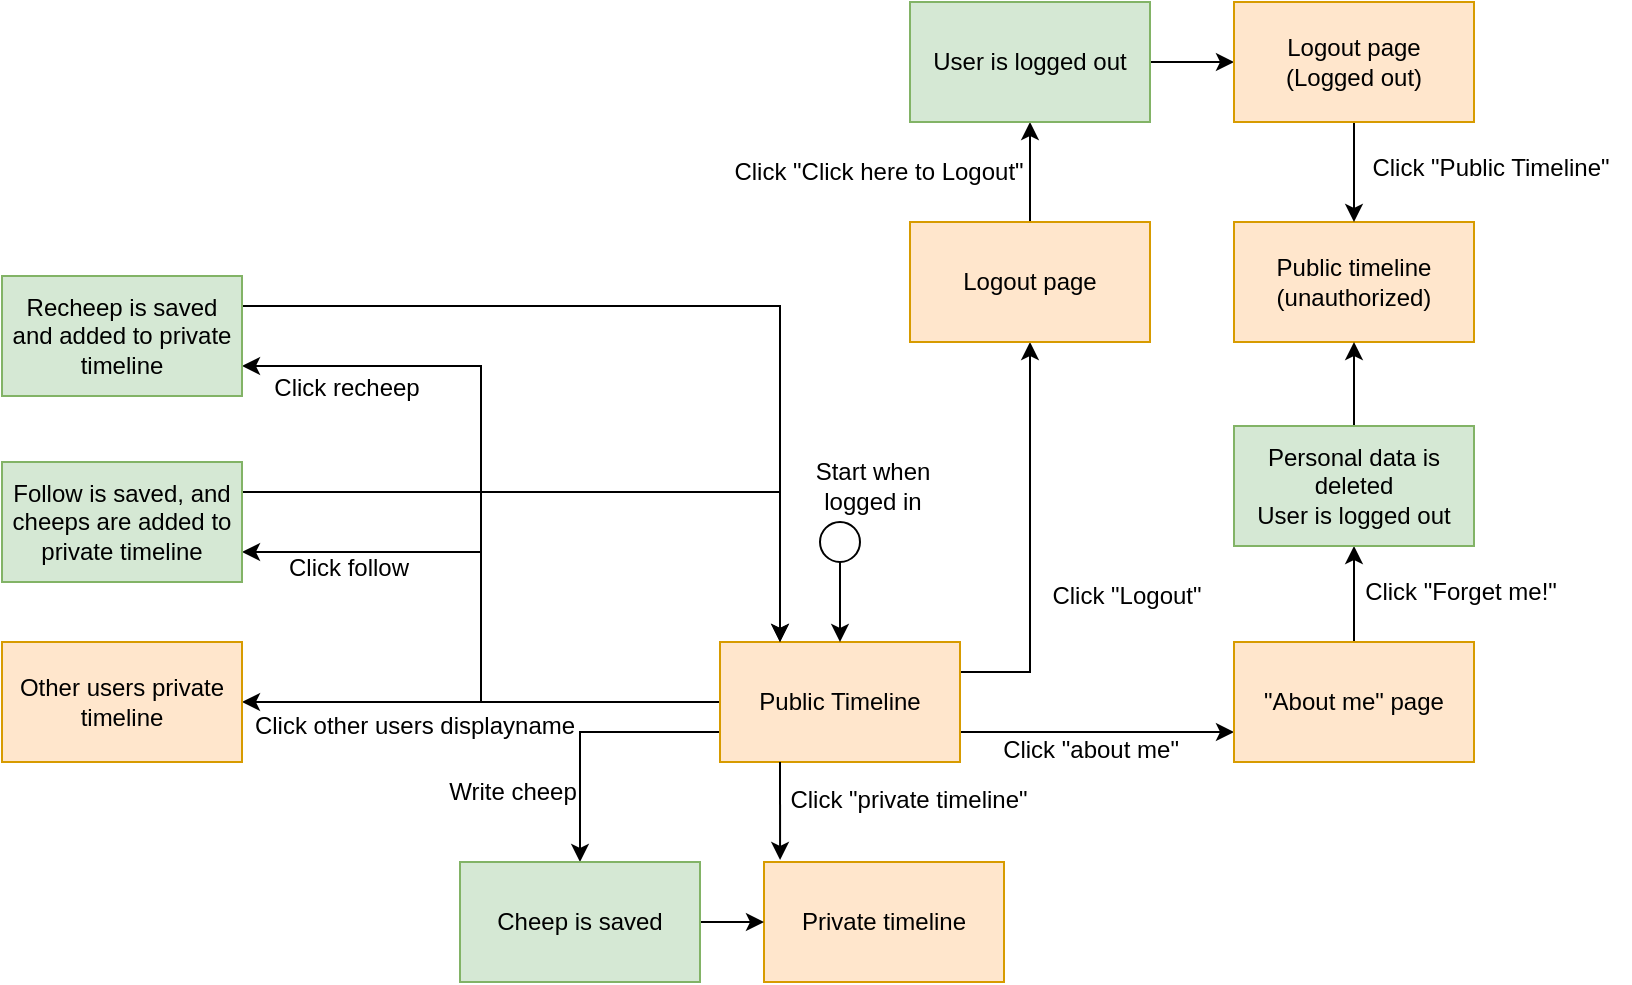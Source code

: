 <mxfile version="25.0.3">
  <diagram name="Page-1" id="y3hkHfAynZl3pnnkwFX1">
    <mxGraphModel dx="2284" dy="1849" grid="1" gridSize="10" guides="1" tooltips="1" connect="1" arrows="1" fold="1" page="1" pageScale="1" pageWidth="850" pageHeight="1100" math="0" shadow="0">
      <root>
        <mxCell id="0" />
        <mxCell id="1" parent="0" />
        <mxCell id="lbwXfGIo92KUNlPeVLxW-22" style="edgeStyle=orthogonalEdgeStyle;rounded=0;orthogonalLoop=1;jettySize=auto;html=1;exitX=0;exitY=0.5;exitDx=0;exitDy=0;entryX=1;entryY=0.5;entryDx=0;entryDy=0;" parent="1" source="lbwXfGIo92KUNlPeVLxW-1" target="lbwXfGIo92KUNlPeVLxW-21" edge="1">
          <mxGeometry relative="1" as="geometry" />
        </mxCell>
        <mxCell id="lbwXfGIo92KUNlPeVLxW-31" style="edgeStyle=orthogonalEdgeStyle;rounded=0;orthogonalLoop=1;jettySize=auto;html=1;exitX=0;exitY=0.75;exitDx=0;exitDy=0;entryX=0.5;entryY=0;entryDx=0;entryDy=0;" parent="1" source="lbwXfGIo92KUNlPeVLxW-1" target="lbwXfGIo92KUNlPeVLxW-29" edge="1">
          <mxGeometry relative="1" as="geometry" />
        </mxCell>
        <mxCell id="lbwXfGIo92KUNlPeVLxW-35" style="edgeStyle=orthogonalEdgeStyle;rounded=0;orthogonalLoop=1;jettySize=auto;html=1;exitX=0;exitY=0.5;exitDx=0;exitDy=0;entryX=1;entryY=0.75;entryDx=0;entryDy=0;" parent="1" source="lbwXfGIo92KUNlPeVLxW-1" target="lbwXfGIo92KUNlPeVLxW-34" edge="1">
          <mxGeometry relative="1" as="geometry" />
        </mxCell>
        <mxCell id="9OqFKfZ0Lvg_216pfF7S-1" style="edgeStyle=orthogonalEdgeStyle;rounded=0;orthogonalLoop=1;jettySize=auto;html=1;exitX=0;exitY=0.5;exitDx=0;exitDy=0;entryX=1;entryY=0.75;entryDx=0;entryDy=0;" parent="1" source="lbwXfGIo92KUNlPeVLxW-1" target="lbwXfGIo92KUNlPeVLxW-40" edge="1">
          <mxGeometry relative="1" as="geometry" />
        </mxCell>
        <mxCell id="9OqFKfZ0Lvg_216pfF7S-16" style="edgeStyle=orthogonalEdgeStyle;rounded=0;orthogonalLoop=1;jettySize=auto;html=1;exitX=1;exitY=0.75;exitDx=0;exitDy=0;entryX=0;entryY=0.75;entryDx=0;entryDy=0;" parent="1" source="lbwXfGIo92KUNlPeVLxW-1" target="lbwXfGIo92KUNlPeVLxW-6" edge="1">
          <mxGeometry relative="1" as="geometry" />
        </mxCell>
        <mxCell id="9OqFKfZ0Lvg_216pfF7S-17" style="edgeStyle=orthogonalEdgeStyle;rounded=0;orthogonalLoop=1;jettySize=auto;html=1;exitX=1;exitY=0.25;exitDx=0;exitDy=0;entryX=0.5;entryY=1;entryDx=0;entryDy=0;" parent="1" source="lbwXfGIo92KUNlPeVLxW-1" target="9OqFKfZ0Lvg_216pfF7S-14" edge="1">
          <mxGeometry relative="1" as="geometry" />
        </mxCell>
        <mxCell id="lbwXfGIo92KUNlPeVLxW-1" value="Public Timeline" style="rounded=0;whiteSpace=wrap;html=1;fillColor=#ffe6cc;strokeColor=#d79b00;" parent="1" vertex="1">
          <mxGeometry x="320" y="80" width="120" height="60" as="geometry" />
        </mxCell>
        <mxCell id="lbwXfGIo92KUNlPeVLxW-5" style="edgeStyle=orthogonalEdgeStyle;rounded=0;orthogonalLoop=1;jettySize=auto;html=1;exitX=0.5;exitY=1;exitDx=0;exitDy=0;entryX=0.5;entryY=0;entryDx=0;entryDy=0;" parent="1" source="lbwXfGIo92KUNlPeVLxW-4" target="lbwXfGIo92KUNlPeVLxW-1" edge="1">
          <mxGeometry relative="1" as="geometry" />
        </mxCell>
        <mxCell id="lbwXfGIo92KUNlPeVLxW-4" value="" style="ellipse;whiteSpace=wrap;html=1;aspect=fixed;" parent="1" vertex="1">
          <mxGeometry x="370" y="20" width="20" height="20" as="geometry" />
        </mxCell>
        <mxCell id="9OqFKfZ0Lvg_216pfF7S-11" style="edgeStyle=orthogonalEdgeStyle;rounded=0;orthogonalLoop=1;jettySize=auto;html=1;exitX=0.5;exitY=0;exitDx=0;exitDy=0;entryX=0.5;entryY=1;entryDx=0;entryDy=0;" parent="1" source="lbwXfGIo92KUNlPeVLxW-6" target="lbwXfGIo92KUNlPeVLxW-37" edge="1">
          <mxGeometry relative="1" as="geometry" />
        </mxCell>
        <mxCell id="lbwXfGIo92KUNlPeVLxW-6" value="&quot;About me&quot; page" style="rounded=0;whiteSpace=wrap;html=1;fillColor=#ffe6cc;strokeColor=#d79b00;" parent="1" vertex="1">
          <mxGeometry x="577" y="80" width="120" height="60" as="geometry" />
        </mxCell>
        <mxCell id="lbwXfGIo92KUNlPeVLxW-9" value="Click &quot;about me&quot;" style="text;html=1;align=center;verticalAlign=middle;resizable=0;points=[];autosize=1;strokeColor=none;fillColor=none;" parent="1" vertex="1">
          <mxGeometry x="450" y="119" width="110" height="30" as="geometry" />
        </mxCell>
        <mxCell id="lbwXfGIo92KUNlPeVLxW-11" value="&lt;div&gt;Public timeline&lt;/div&gt;&lt;div&gt;(unauthorized)&lt;br&gt;&lt;/div&gt;" style="rounded=0;whiteSpace=wrap;html=1;fillColor=#ffe6cc;strokeColor=#d79b00;" parent="1" vertex="1">
          <mxGeometry x="577" y="-130" width="120" height="60" as="geometry" />
        </mxCell>
        <mxCell id="lbwXfGIo92KUNlPeVLxW-13" value="&lt;div&gt;Click &quot;Forget me!&quot;&lt;/div&gt;" style="text;html=1;align=center;verticalAlign=middle;resizable=0;points=[];autosize=1;strokeColor=none;fillColor=none;" parent="1" vertex="1">
          <mxGeometry x="630" y="40" width="120" height="30" as="geometry" />
        </mxCell>
        <mxCell id="lbwXfGIo92KUNlPeVLxW-14" value="&lt;div&gt;Start when&lt;br&gt;&lt;/div&gt;&lt;div&gt;logged in&lt;/div&gt;" style="text;html=1;align=center;verticalAlign=middle;resizable=0;points=[];autosize=1;strokeColor=none;fillColor=none;" parent="1" vertex="1">
          <mxGeometry x="356" y="-18" width="80" height="40" as="geometry" />
        </mxCell>
        <mxCell id="lbwXfGIo92KUNlPeVLxW-18" value="Private timeline" style="rounded=0;whiteSpace=wrap;html=1;fillColor=#ffe6cc;strokeColor=#d79b00;" parent="1" vertex="1">
          <mxGeometry x="342" y="190" width="120" height="60" as="geometry" />
        </mxCell>
        <mxCell id="lbwXfGIo92KUNlPeVLxW-20" value="Click &quot;private timeline&quot;" style="text;html=1;align=center;verticalAlign=middle;resizable=0;points=[];autosize=1;strokeColor=none;fillColor=none;" parent="1" vertex="1">
          <mxGeometry x="344" y="144" width="140" height="30" as="geometry" />
        </mxCell>
        <mxCell id="lbwXfGIo92KUNlPeVLxW-21" value="Other users private timeline" style="rounded=0;whiteSpace=wrap;html=1;fillColor=#ffe6cc;strokeColor=#d79b00;" parent="1" vertex="1">
          <mxGeometry x="-39" y="80" width="120" height="60" as="geometry" />
        </mxCell>
        <mxCell id="lbwXfGIo92KUNlPeVLxW-23" value="Click other users displayname" style="text;html=1;align=center;verticalAlign=middle;resizable=0;points=[];autosize=1;strokeColor=none;fillColor=none;" parent="1" vertex="1">
          <mxGeometry x="77" y="107" width="180" height="30" as="geometry" />
        </mxCell>
        <mxCell id="lbwXfGIo92KUNlPeVLxW-30" style="edgeStyle=orthogonalEdgeStyle;rounded=0;orthogonalLoop=1;jettySize=auto;html=1;exitX=1;exitY=0.5;exitDx=0;exitDy=0;entryX=0;entryY=0.5;entryDx=0;entryDy=0;" parent="1" source="lbwXfGIo92KUNlPeVLxW-29" target="lbwXfGIo92KUNlPeVLxW-18" edge="1">
          <mxGeometry relative="1" as="geometry" />
        </mxCell>
        <mxCell id="lbwXfGIo92KUNlPeVLxW-29" value="Cheep is saved" style="rounded=0;whiteSpace=wrap;html=1;fillColor=#d5e8d4;strokeColor=#82b366;" parent="1" vertex="1">
          <mxGeometry x="190" y="190" width="120" height="60" as="geometry" />
        </mxCell>
        <mxCell id="lbwXfGIo92KUNlPeVLxW-32" value="Write cheep" style="text;html=1;align=center;verticalAlign=middle;resizable=0;points=[];autosize=1;strokeColor=none;fillColor=none;" parent="1" vertex="1">
          <mxGeometry x="171" y="140" width="90" height="30" as="geometry" />
        </mxCell>
        <mxCell id="9OqFKfZ0Lvg_216pfF7S-7" style="edgeStyle=orthogonalEdgeStyle;rounded=0;orthogonalLoop=1;jettySize=auto;html=1;exitX=1;exitY=0.25;exitDx=0;exitDy=0;entryX=0.25;entryY=0;entryDx=0;entryDy=0;" parent="1" source="lbwXfGIo92KUNlPeVLxW-34" target="lbwXfGIo92KUNlPeVLxW-1" edge="1">
          <mxGeometry relative="1" as="geometry" />
        </mxCell>
        <mxCell id="lbwXfGIo92KUNlPeVLxW-34" value="Follow is saved, and cheeps are added to private timeline" style="rounded=0;whiteSpace=wrap;html=1;fillColor=#d5e8d4;strokeColor=#82b366;" parent="1" vertex="1">
          <mxGeometry x="-39" y="-10" width="120" height="60" as="geometry" />
        </mxCell>
        <mxCell id="9OqFKfZ0Lvg_216pfF7S-12" style="edgeStyle=orthogonalEdgeStyle;rounded=0;orthogonalLoop=1;jettySize=auto;html=1;exitX=0.5;exitY=0;exitDx=0;exitDy=0;entryX=0.5;entryY=1;entryDx=0;entryDy=0;" parent="1" source="lbwXfGIo92KUNlPeVLxW-37" target="lbwXfGIo92KUNlPeVLxW-11" edge="1">
          <mxGeometry relative="1" as="geometry" />
        </mxCell>
        <mxCell id="lbwXfGIo92KUNlPeVLxW-37" value="&lt;div&gt;Personal data is deleted&lt;/div&gt;&lt;div&gt;User is logged out&lt;br&gt;&lt;/div&gt;" style="rounded=0;whiteSpace=wrap;html=1;fillColor=#d5e8d4;strokeColor=#82b366;" parent="1" vertex="1">
          <mxGeometry x="577" y="-28" width="120" height="60" as="geometry" />
        </mxCell>
        <mxCell id="9OqFKfZ0Lvg_216pfF7S-8" style="edgeStyle=orthogonalEdgeStyle;rounded=0;orthogonalLoop=1;jettySize=auto;html=1;exitX=1;exitY=0.25;exitDx=0;exitDy=0;entryX=0.25;entryY=0;entryDx=0;entryDy=0;" parent="1" source="lbwXfGIo92KUNlPeVLxW-40" target="lbwXfGIo92KUNlPeVLxW-1" edge="1">
          <mxGeometry relative="1" as="geometry" />
        </mxCell>
        <mxCell id="lbwXfGIo92KUNlPeVLxW-40" value="Recheep is saved and added to private timeline" style="rounded=0;whiteSpace=wrap;html=1;fillColor=#d5e8d4;strokeColor=#82b366;" parent="1" vertex="1">
          <mxGeometry x="-39" y="-103" width="120" height="60" as="geometry" />
        </mxCell>
        <mxCell id="9OqFKfZ0Lvg_216pfF7S-2" value="Click follow" style="text;html=1;align=center;verticalAlign=middle;resizable=0;points=[];autosize=1;strokeColor=none;fillColor=none;" parent="1" vertex="1">
          <mxGeometry x="94" y="28" width="80" height="30" as="geometry" />
        </mxCell>
        <mxCell id="9OqFKfZ0Lvg_216pfF7S-3" value="Click recheep" style="text;html=1;align=center;verticalAlign=middle;resizable=0;points=[];autosize=1;strokeColor=none;fillColor=none;" parent="1" vertex="1">
          <mxGeometry x="83" y="-62" width="100" height="30" as="geometry" />
        </mxCell>
        <mxCell id="9OqFKfZ0Lvg_216pfF7S-10" style="edgeStyle=orthogonalEdgeStyle;rounded=0;orthogonalLoop=1;jettySize=auto;html=1;exitX=0.25;exitY=1;exitDx=0;exitDy=0;entryX=0.067;entryY=-0.017;entryDx=0;entryDy=0;entryPerimeter=0;" parent="1" source="lbwXfGIo92KUNlPeVLxW-1" target="lbwXfGIo92KUNlPeVLxW-18" edge="1">
          <mxGeometry relative="1" as="geometry" />
        </mxCell>
        <mxCell id="EZaodzPdwQsRePZoDb14-2" style="edgeStyle=orthogonalEdgeStyle;rounded=0;orthogonalLoop=1;jettySize=auto;html=1;exitX=0.5;exitY=0;exitDx=0;exitDy=0;entryX=0.5;entryY=1;entryDx=0;entryDy=0;" parent="1" source="9OqFKfZ0Lvg_216pfF7S-14" target="9OqFKfZ0Lvg_216pfF7S-20" edge="1">
          <mxGeometry relative="1" as="geometry" />
        </mxCell>
        <mxCell id="9OqFKfZ0Lvg_216pfF7S-14" value="Logout page" style="rounded=0;whiteSpace=wrap;html=1;fillColor=#ffe6cc;strokeColor=#d79b00;" parent="1" vertex="1">
          <mxGeometry x="415" y="-130" width="120" height="60" as="geometry" />
        </mxCell>
        <mxCell id="9OqFKfZ0Lvg_216pfF7S-19" value="Click &quot;Logout&quot;" style="text;html=1;align=center;verticalAlign=middle;resizable=0;points=[];autosize=1;strokeColor=none;fillColor=none;" parent="1" vertex="1">
          <mxGeometry x="473" y="42" width="100" height="30" as="geometry" />
        </mxCell>
        <mxCell id="EZaodzPdwQsRePZoDb14-4" style="edgeStyle=orthogonalEdgeStyle;rounded=0;orthogonalLoop=1;jettySize=auto;html=1;exitX=1;exitY=0.5;exitDx=0;exitDy=0;entryX=0;entryY=0.5;entryDx=0;entryDy=0;" parent="1" source="9OqFKfZ0Lvg_216pfF7S-20" target="EZaodzPdwQsRePZoDb14-3" edge="1">
          <mxGeometry relative="1" as="geometry" />
        </mxCell>
        <mxCell id="9OqFKfZ0Lvg_216pfF7S-20" value="User is logged out" style="rounded=0;whiteSpace=wrap;html=1;fillColor=#d5e8d4;strokeColor=#82b366;" parent="1" vertex="1">
          <mxGeometry x="415" y="-240" width="120" height="60" as="geometry" />
        </mxCell>
        <mxCell id="EZaodzPdwQsRePZoDb14-1" value="Click &quot;Click here to Logout&quot;" style="text;html=1;align=center;verticalAlign=middle;resizable=0;points=[];autosize=1;strokeColor=none;fillColor=none;" parent="1" vertex="1">
          <mxGeometry x="314" y="-170" width="170" height="30" as="geometry" />
        </mxCell>
        <mxCell id="EZaodzPdwQsRePZoDb14-5" style="edgeStyle=orthogonalEdgeStyle;rounded=0;orthogonalLoop=1;jettySize=auto;html=1;exitX=0.5;exitY=1;exitDx=0;exitDy=0;entryX=0.5;entryY=0;entryDx=0;entryDy=0;" parent="1" source="EZaodzPdwQsRePZoDb14-3" target="lbwXfGIo92KUNlPeVLxW-11" edge="1">
          <mxGeometry relative="1" as="geometry" />
        </mxCell>
        <mxCell id="EZaodzPdwQsRePZoDb14-3" value="&lt;div&gt;Logout page&lt;/div&gt;&lt;div&gt;(Logged out)&lt;br&gt;&lt;/div&gt;" style="rounded=0;whiteSpace=wrap;html=1;fillColor=#ffe6cc;strokeColor=#d79b00;" parent="1" vertex="1">
          <mxGeometry x="577" y="-240" width="120" height="60" as="geometry" />
        </mxCell>
        <mxCell id="EZaodzPdwQsRePZoDb14-6" value="Click &quot;Public Timeline&quot;" style="text;html=1;align=center;verticalAlign=middle;resizable=0;points=[];autosize=1;strokeColor=none;fillColor=none;" parent="1" vertex="1">
          <mxGeometry x="635" y="-172" width="140" height="30" as="geometry" />
        </mxCell>
      </root>
    </mxGraphModel>
  </diagram>
</mxfile>
